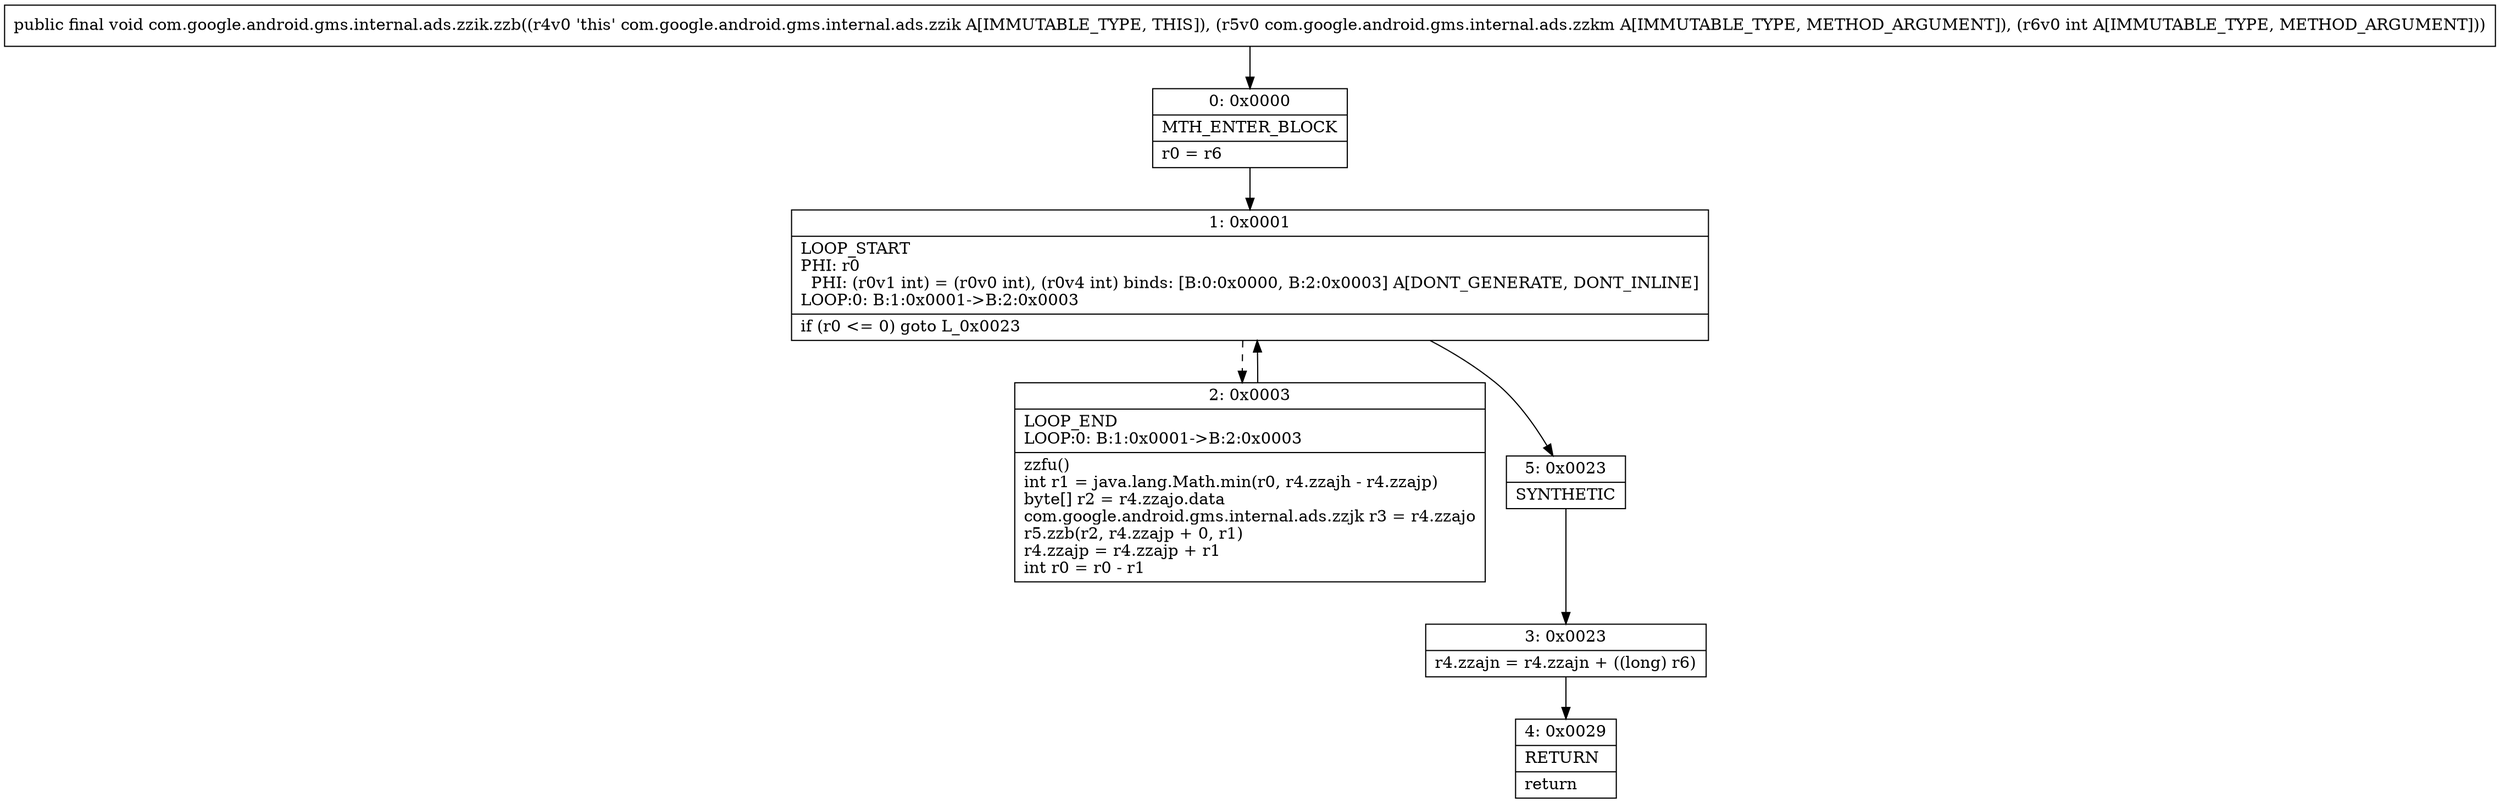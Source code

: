 digraph "CFG forcom.google.android.gms.internal.ads.zzik.zzb(Lcom\/google\/android\/gms\/internal\/ads\/zzkm;I)V" {
Node_0 [shape=record,label="{0\:\ 0x0000|MTH_ENTER_BLOCK\l|r0 = r6\l}"];
Node_1 [shape=record,label="{1\:\ 0x0001|LOOP_START\lPHI: r0 \l  PHI: (r0v1 int) = (r0v0 int), (r0v4 int) binds: [B:0:0x0000, B:2:0x0003] A[DONT_GENERATE, DONT_INLINE]\lLOOP:0: B:1:0x0001\-\>B:2:0x0003\l|if (r0 \<= 0) goto L_0x0023\l}"];
Node_2 [shape=record,label="{2\:\ 0x0003|LOOP_END\lLOOP:0: B:1:0x0001\-\>B:2:0x0003\l|zzfu()\lint r1 = java.lang.Math.min(r0, r4.zzajh \- r4.zzajp)\lbyte[] r2 = r4.zzajo.data\lcom.google.android.gms.internal.ads.zzjk r3 = r4.zzajo\lr5.zzb(r2, r4.zzajp + 0, r1)\lr4.zzajp = r4.zzajp + r1\lint r0 = r0 \- r1\l}"];
Node_3 [shape=record,label="{3\:\ 0x0023|r4.zzajn = r4.zzajn + ((long) r6)\l}"];
Node_4 [shape=record,label="{4\:\ 0x0029|RETURN\l|return\l}"];
Node_5 [shape=record,label="{5\:\ 0x0023|SYNTHETIC\l}"];
MethodNode[shape=record,label="{public final void com.google.android.gms.internal.ads.zzik.zzb((r4v0 'this' com.google.android.gms.internal.ads.zzik A[IMMUTABLE_TYPE, THIS]), (r5v0 com.google.android.gms.internal.ads.zzkm A[IMMUTABLE_TYPE, METHOD_ARGUMENT]), (r6v0 int A[IMMUTABLE_TYPE, METHOD_ARGUMENT])) }"];
MethodNode -> Node_0;
Node_0 -> Node_1;
Node_1 -> Node_2[style=dashed];
Node_1 -> Node_5;
Node_2 -> Node_1;
Node_3 -> Node_4;
Node_5 -> Node_3;
}

